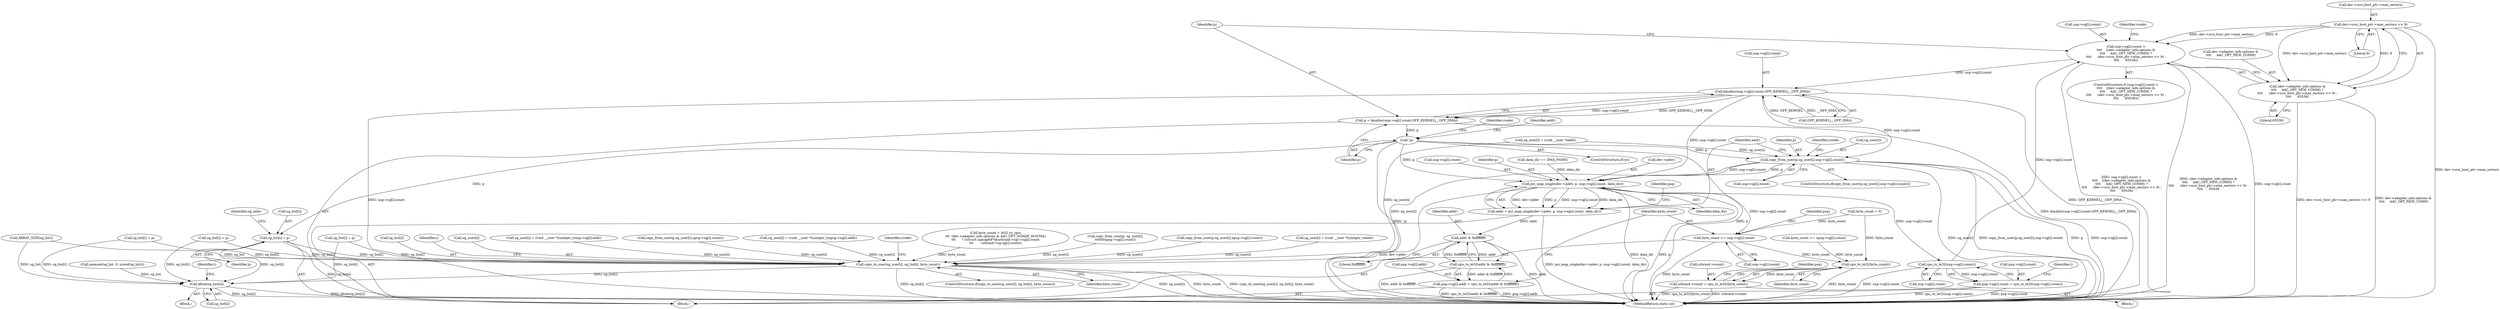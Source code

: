 digraph "0_linux_b4789b8e6be3151a955ade74872822f30e8cd914@pointer" {
"1001003" [label="(Call,dev->scsi_host_ptr->max_sectors << 9)"];
"1000987" [label="(Call,usg->sg[i].count >\n\t\t\t\t    ((dev->adapter_info.options &\n\t\t\t\t     AAC_OPT_NEW_COMM) ?\n\t\t\t\t      (dev->scsi_host_ptr->max_sectors << 9) :\n\t\t\t\t      65536))"];
"1001019" [label="(Call,kmalloc(usg->sg[i].count,GFP_KERNEL|__GFP_DMA))"];
"1001017" [label="(Call,p = kmalloc(usg->sg[i].count,GFP_KERNEL|__GFP_DMA))"];
"1001031" [label="(Call,!p)"];
"1001074" [label="(Call,sg_list[i] = p)"];
"1001416" [label="(Call,copy_to_user(sg_user[i], sg_list[i], byte_count))"];
"1001461" [label="(Call,kfree(sg_list[i]))"];
"1001088" [label="(Call,copy_from_user(p,sg_user[i],usg->sg[i].count))"];
"1001108" [label="(Call,pci_map_single(dev->pdev, p, usg->sg[i].count, data_dir))"];
"1001106" [label="(Call,addr = pci_map_single(dev->pdev, p, usg->sg[i].count, data_dir))"];
"1001130" [label="(Call,addr & 0xffffffff)"];
"1001129" [label="(Call,cpu_to_le32(addr & 0xffffffff))"];
"1001121" [label="(Call,psg->sg[i].addr = cpu_to_le32(addr & 0xffffffff))"];
"1001133" [label="(Call,byte_count += usg->sg[i].count)"];
"1001326" [label="(Call,cpu_to_le32(byte_count))"];
"1001322" [label="(Call,srbcmd->count = cpu_to_le32(byte_count))"];
"1001150" [label="(Call,cpu_to_le32(usg->sg[i].count))"];
"1001142" [label="(Call,psg->sg[i].count = cpu_to_le32(usg->sg[i].count))"];
"1000995" [label="(Call,(dev->adapter_info.options &\n\t\t\t\t     AAC_OPT_NEW_COMM) ?\n\t\t\t\t      (dev->scsi_host_ptr->max_sectors << 9) :\n\t\t\t\t      65536)"];
"1001135" [label="(Call,usg->sg[i].count)"];
"1000995" [label="(Call,(dev->adapter_info.options &\n\t\t\t\t     AAC_OPT_NEW_COMM) ?\n\t\t\t\t      (dev->scsi_host_ptr->max_sectors << 9) :\n\t\t\t\t      65536)"];
"1001225" [label="(Call,sg_user[i] = (void __user *)(uintptr_t)upsg->sg[i].addr)"];
"1001132" [label="(Literal,0xffffffff)"];
"1001151" [label="(Call,usg->sg[i].count)"];
"1001326" [label="(Call,cpu_to_le32(byte_count))"];
"1001018" [label="(Identifier,p)"];
"1001009" [label="(Literal,9)"];
"1001106" [label="(Call,addr = pci_map_single(dev->pdev, p, usg->sg[i].count, data_dir))"];
"1000988" [label="(Call,usg->sg[i].count)"];
"1001415" [label="(ControlStructure,if(copy_to_user(sg_user[i], sg_list[i], byte_count)))"];
"1001088" [label="(Call,copy_from_user(p,sg_user[i],usg->sg[i].count))"];
"1001461" [label="(Call,kfree(sg_list[i]))"];
"1001322" [label="(Call,srbcmd->count = cpu_to_le32(byte_count))"];
"1001087" [label="(ControlStructure,if(copy_from_user(p,sg_user[i],usg->sg[i].count)))"];
"1001131" [label="(Identifier,addr)"];
"1001102" [label="(Identifier,rcode)"];
"1001017" [label="(Call,p = kmalloc(usg->sg[i].count,GFP_KERNEL|__GFP_DMA))"];
"1001078" [label="(Identifier,p)"];
"1001027" [label="(Call,GFP_KERNEL|__GFP_DMA)"];
"1001074" [label="(Call,sg_list[i] = p)"];
"1001426" [label="(Identifier,rcode)"];
"1001020" [label="(Call,usg->sg[i].count)"];
"1001383" [label="(Call,byte_count = le32_to_cpu(\n\t\t\t  (dev->adapter_info.options & AAC_OPT_SGMAP_HOST64)\n\t\t\t      ? ((struct sgmap64*)&srbcmd->sg)->sg[i].count\n\t\t\t      : srbcmd->sg.sg[i].count))"];
"1001133" [label="(Call,byte_count += usg->sg[i].count)"];
"1001130" [label="(Call,addr & 0xffffffff)"];
"1000982" [label="(Identifier,i)"];
"1001134" [label="(Identifier,byte_count)"];
"1001240" [label="(Call,sg_list[i] = p)"];
"1001323" [label="(Call,srbcmd->count)"];
"1001067" [label="(Call,sg_user[i] = (void __user *)addr)"];
"1001254" [label="(Call,copy_from_user(p, sg_user[i],\n\t\t\t\t\t\t\tupsg->sg[i].count))"];
"1001031" [label="(Call,!p)"];
"1001004" [label="(Call,dev->scsi_host_ptr->max_sectors)"];
"1000996" [label="(Call,dev->adapter_info.options &\n\t\t\t\t     AAC_OPT_NEW_COMM)"];
"1000830" [label="(Call,copy_from_user(p,sg_user[i],upsg->sg[i].count))"];
"1001090" [label="(Call,sg_user[i])"];
"1000208" [label="(Call,memset(sg_list, 0, sizeof(sg_list)))"];
"1000594" [label="(Call,sg_list[i] = p)"];
"1000585" [label="(Call,sg_user[i] = (void __user *)(uintptr_t)addr)"];
"1000816" [label="(Call,sg_list[i] = p)"];
"1001297" [label="(Call,byte_count += upsg->sg[i].count)"];
"1001089" [label="(Identifier,p)"];
"1001019" [label="(Call,kmalloc(usg->sg[i].count,GFP_KERNEL|__GFP_DMA))"];
"1001108" [label="(Call,pci_map_single(dev->pdev, p, usg->sg[i].count, data_dir))"];
"1001122" [label="(Call,psg->sg[i].addr)"];
"1001460" [label="(Block,)"];
"1001107" [label="(Identifier,addr)"];
"1001113" [label="(Call,usg->sg[i].count)"];
"1001121" [label="(Call,psg->sg[i].addr = cpu_to_le32(addr & 0xffffffff))"];
"1000986" [label="(ControlStructure,if (usg->sg[i].count >\n\t\t\t\t    ((dev->adapter_info.options &\n\t\t\t\t     AAC_OPT_NEW_COMM) ?\n\t\t\t\t      (dev->scsi_host_ptr->max_sectors << 9) :\n\t\t\t\t      65536)))"];
"1001080" [label="(Identifier,sg_indx)"];
"1001420" [label="(Call,sg_list[i])"];
"1001146" [label="(Identifier,psg)"];
"1001010" [label="(Literal,65536)"];
"1001112" [label="(Identifier,p)"];
"1000983" [label="(Block,)"];
"1001013" [label="(Identifier,rcode)"];
"1001459" [label="(Identifier,i)"];
"1001381" [label="(Identifier,i)"];
"1001330" [label="(Identifier,psg)"];
"1001143" [label="(Call,psg->sg[i].count)"];
"1001093" [label="(Call,usg->sg[i].count)"];
"1001129" [label="(Call,cpu_to_le32(addr & 0xffffffff))"];
"1001040" [label="(Identifier,addr)"];
"1001142" [label="(Call,psg->sg[i].count = cpu_to_le32(usg->sg[i].count))"];
"1000438" [label="(Call,data_dir == DMA_NONE)"];
"1001477" [label="(MethodReturn,static int)"];
"1001416" [label="(Call,copy_to_user(sg_user[i], sg_list[i], byte_count))"];
"1001150" [label="(Call,cpu_to_le32(usg->sg[i].count))"];
"1001327" [label="(Identifier,byte_count)"];
"1001109" [label="(Call,dev->pdev)"];
"1001423" [label="(Identifier,byte_count)"];
"1001032" [label="(Identifier,p)"];
"1001030" [label="(ControlStructure,if(!p))"];
"1001035" [label="(Identifier,rcode)"];
"1001075" [label="(Call,sg_list[i])"];
"1000946" [label="(Block,)"];
"1001417" [label="(Call,sg_user[i])"];
"1001120" [label="(Identifier,data_dir)"];
"1000452" [label="(Call,byte_count = 0)"];
"1001125" [label="(Identifier,psg)"];
"1001003" [label="(Call,dev->scsi_host_ptr->max_sectors << 9)"];
"1000379" [label="(Call,ARRAY_SIZE(sg_list))"];
"1001462" [label="(Call,sg_list[i])"];
"1000801" [label="(Call,sg_user[i] = (void __user *)(uintptr_t)usg->sg[i].addr)"];
"1000987" [label="(Call,usg->sg[i].count >\n\t\t\t\t    ((dev->adapter_info.options &\n\t\t\t\t     AAC_OPT_NEW_COMM) ?\n\t\t\t\t      (dev->scsi_host_ptr->max_sectors << 9) :\n\t\t\t\t      65536))"];
"1000608" [label="(Call,copy_from_user(p,sg_user[i],upsg->sg[i].count))"];
"1001003" -> "1000995"  [label="AST: "];
"1001003" -> "1001009"  [label="CFG: "];
"1001004" -> "1001003"  [label="AST: "];
"1001009" -> "1001003"  [label="AST: "];
"1000995" -> "1001003"  [label="CFG: "];
"1001003" -> "1001477"  [label="DDG: dev->scsi_host_ptr->max_sectors"];
"1001003" -> "1000987"  [label="DDG: dev->scsi_host_ptr->max_sectors"];
"1001003" -> "1000987"  [label="DDG: 9"];
"1001003" -> "1000995"  [label="DDG: dev->scsi_host_ptr->max_sectors"];
"1001003" -> "1000995"  [label="DDG: 9"];
"1000987" -> "1000986"  [label="AST: "];
"1000987" -> "1000995"  [label="CFG: "];
"1000988" -> "1000987"  [label="AST: "];
"1000995" -> "1000987"  [label="AST: "];
"1001013" -> "1000987"  [label="CFG: "];
"1001018" -> "1000987"  [label="CFG: "];
"1000987" -> "1001477"  [label="DDG: usg->sg[i].count"];
"1000987" -> "1001477"  [label="DDG: usg->sg[i].count >\n\t\t\t\t    ((dev->adapter_info.options &\n\t\t\t\t     AAC_OPT_NEW_COMM) ?\n\t\t\t\t      (dev->scsi_host_ptr->max_sectors << 9) :\n\t\t\t\t      65536)"];
"1000987" -> "1001477"  [label="DDG: (dev->adapter_info.options &\n\t\t\t\t     AAC_OPT_NEW_COMM) ?\n\t\t\t\t      (dev->scsi_host_ptr->max_sectors << 9) :\n\t\t\t\t      65536"];
"1001150" -> "1000987"  [label="DDG: usg->sg[i].count"];
"1000987" -> "1001019"  [label="DDG: usg->sg[i].count"];
"1001019" -> "1001017"  [label="AST: "];
"1001019" -> "1001027"  [label="CFG: "];
"1001020" -> "1001019"  [label="AST: "];
"1001027" -> "1001019"  [label="AST: "];
"1001017" -> "1001019"  [label="CFG: "];
"1001019" -> "1001477"  [label="DDG: GFP_KERNEL|__GFP_DMA"];
"1001019" -> "1001477"  [label="DDG: usg->sg[i].count"];
"1001019" -> "1001017"  [label="DDG: usg->sg[i].count"];
"1001019" -> "1001017"  [label="DDG: GFP_KERNEL|__GFP_DMA"];
"1001027" -> "1001019"  [label="DDG: GFP_KERNEL"];
"1001027" -> "1001019"  [label="DDG: __GFP_DMA"];
"1001019" -> "1001088"  [label="DDG: usg->sg[i].count"];
"1001019" -> "1001108"  [label="DDG: usg->sg[i].count"];
"1001017" -> "1000983"  [label="AST: "];
"1001018" -> "1001017"  [label="AST: "];
"1001032" -> "1001017"  [label="CFG: "];
"1001017" -> "1001477"  [label="DDG: kmalloc(usg->sg[i].count,GFP_KERNEL|__GFP_DMA)"];
"1001017" -> "1001031"  [label="DDG: p"];
"1001031" -> "1001030"  [label="AST: "];
"1001031" -> "1001032"  [label="CFG: "];
"1001032" -> "1001031"  [label="AST: "];
"1001035" -> "1001031"  [label="CFG: "];
"1001040" -> "1001031"  [label="CFG: "];
"1001031" -> "1001477"  [label="DDG: p"];
"1001031" -> "1001477"  [label="DDG: !p"];
"1001031" -> "1001074"  [label="DDG: p"];
"1001031" -> "1001088"  [label="DDG: p"];
"1001031" -> "1001108"  [label="DDG: p"];
"1001074" -> "1000983"  [label="AST: "];
"1001074" -> "1001078"  [label="CFG: "];
"1001075" -> "1001074"  [label="AST: "];
"1001078" -> "1001074"  [label="AST: "];
"1001080" -> "1001074"  [label="CFG: "];
"1001074" -> "1001477"  [label="DDG: sg_list[i]"];
"1001074" -> "1001416"  [label="DDG: sg_list[i]"];
"1001074" -> "1001461"  [label="DDG: sg_list[i]"];
"1001416" -> "1001415"  [label="AST: "];
"1001416" -> "1001423"  [label="CFG: "];
"1001417" -> "1001416"  [label="AST: "];
"1001420" -> "1001416"  [label="AST: "];
"1001423" -> "1001416"  [label="AST: "];
"1001426" -> "1001416"  [label="CFG: "];
"1001381" -> "1001416"  [label="CFG: "];
"1001416" -> "1001477"  [label="DDG: sg_user[i]"];
"1001416" -> "1001477"  [label="DDG: byte_count"];
"1001416" -> "1001477"  [label="DDG: copy_to_user(sg_user[i], sg_list[i], byte_count)"];
"1001416" -> "1001477"  [label="DDG: sg_list[i]"];
"1000801" -> "1001416"  [label="DDG: sg_user[i]"];
"1000608" -> "1001416"  [label="DDG: sg_user[i]"];
"1000585" -> "1001416"  [label="DDG: sg_user[i]"];
"1001254" -> "1001416"  [label="DDG: sg_user[i]"];
"1000830" -> "1001416"  [label="DDG: sg_user[i]"];
"1001067" -> "1001416"  [label="DDG: sg_user[i]"];
"1001225" -> "1001416"  [label="DDG: sg_user[i]"];
"1001088" -> "1001416"  [label="DDG: sg_user[i]"];
"1000594" -> "1001416"  [label="DDG: sg_list[i]"];
"1000816" -> "1001416"  [label="DDG: sg_list[i]"];
"1000379" -> "1001416"  [label="DDG: sg_list"];
"1001240" -> "1001416"  [label="DDG: sg_list[i]"];
"1001383" -> "1001416"  [label="DDG: byte_count"];
"1001416" -> "1001461"  [label="DDG: sg_list[i]"];
"1001461" -> "1001460"  [label="AST: "];
"1001461" -> "1001462"  [label="CFG: "];
"1001462" -> "1001461"  [label="AST: "];
"1001459" -> "1001461"  [label="CFG: "];
"1001461" -> "1001477"  [label="DDG: sg_list[i]"];
"1001461" -> "1001477"  [label="DDG: kfree(sg_list[i])"];
"1000208" -> "1001461"  [label="DDG: sg_list"];
"1000594" -> "1001461"  [label="DDG: sg_list[i]"];
"1000816" -> "1001461"  [label="DDG: sg_list[i]"];
"1000379" -> "1001461"  [label="DDG: sg_list"];
"1001240" -> "1001461"  [label="DDG: sg_list[i]"];
"1001088" -> "1001087"  [label="AST: "];
"1001088" -> "1001093"  [label="CFG: "];
"1001089" -> "1001088"  [label="AST: "];
"1001090" -> "1001088"  [label="AST: "];
"1001093" -> "1001088"  [label="AST: "];
"1001102" -> "1001088"  [label="CFG: "];
"1001107" -> "1001088"  [label="CFG: "];
"1001088" -> "1001477"  [label="DDG: copy_from_user(p,sg_user[i],usg->sg[i].count)"];
"1001088" -> "1001477"  [label="DDG: p"];
"1001088" -> "1001477"  [label="DDG: usg->sg[i].count"];
"1001088" -> "1001477"  [label="DDG: sg_user[i]"];
"1001067" -> "1001088"  [label="DDG: sg_user[i]"];
"1001088" -> "1001108"  [label="DDG: p"];
"1001088" -> "1001108"  [label="DDG: usg->sg[i].count"];
"1001108" -> "1001106"  [label="AST: "];
"1001108" -> "1001120"  [label="CFG: "];
"1001109" -> "1001108"  [label="AST: "];
"1001112" -> "1001108"  [label="AST: "];
"1001113" -> "1001108"  [label="AST: "];
"1001120" -> "1001108"  [label="AST: "];
"1001106" -> "1001108"  [label="CFG: "];
"1001108" -> "1001477"  [label="DDG: dev->pdev"];
"1001108" -> "1001477"  [label="DDG: data_dir"];
"1001108" -> "1001477"  [label="DDG: p"];
"1001108" -> "1001106"  [label="DDG: dev->pdev"];
"1001108" -> "1001106"  [label="DDG: p"];
"1001108" -> "1001106"  [label="DDG: usg->sg[i].count"];
"1001108" -> "1001106"  [label="DDG: data_dir"];
"1000438" -> "1001108"  [label="DDG: data_dir"];
"1001108" -> "1001133"  [label="DDG: usg->sg[i].count"];
"1001108" -> "1001150"  [label="DDG: usg->sg[i].count"];
"1001106" -> "1000983"  [label="AST: "];
"1001107" -> "1001106"  [label="AST: "];
"1001125" -> "1001106"  [label="CFG: "];
"1001106" -> "1001477"  [label="DDG: pci_map_single(dev->pdev, p, usg->sg[i].count, data_dir)"];
"1001106" -> "1001130"  [label="DDG: addr"];
"1001130" -> "1001129"  [label="AST: "];
"1001130" -> "1001132"  [label="CFG: "];
"1001131" -> "1001130"  [label="AST: "];
"1001132" -> "1001130"  [label="AST: "];
"1001129" -> "1001130"  [label="CFG: "];
"1001130" -> "1001477"  [label="DDG: addr"];
"1001130" -> "1001129"  [label="DDG: addr"];
"1001130" -> "1001129"  [label="DDG: 0xffffffff"];
"1001129" -> "1001121"  [label="AST: "];
"1001121" -> "1001129"  [label="CFG: "];
"1001129" -> "1001477"  [label="DDG: addr & 0xffffffff"];
"1001129" -> "1001121"  [label="DDG: addr & 0xffffffff"];
"1001121" -> "1000983"  [label="AST: "];
"1001122" -> "1001121"  [label="AST: "];
"1001134" -> "1001121"  [label="CFG: "];
"1001121" -> "1001477"  [label="DDG: cpu_to_le32(addr & 0xffffffff)"];
"1001121" -> "1001477"  [label="DDG: psg->sg[i].addr"];
"1001133" -> "1000983"  [label="AST: "];
"1001133" -> "1001135"  [label="CFG: "];
"1001134" -> "1001133"  [label="AST: "];
"1001135" -> "1001133"  [label="AST: "];
"1001146" -> "1001133"  [label="CFG: "];
"1001133" -> "1001477"  [label="DDG: byte_count"];
"1000452" -> "1001133"  [label="DDG: byte_count"];
"1001133" -> "1001326"  [label="DDG: byte_count"];
"1001326" -> "1001322"  [label="AST: "];
"1001326" -> "1001327"  [label="CFG: "];
"1001327" -> "1001326"  [label="AST: "];
"1001322" -> "1001326"  [label="CFG: "];
"1001326" -> "1001477"  [label="DDG: byte_count"];
"1001326" -> "1001322"  [label="DDG: byte_count"];
"1000452" -> "1001326"  [label="DDG: byte_count"];
"1001297" -> "1001326"  [label="DDG: byte_count"];
"1001322" -> "1000946"  [label="AST: "];
"1001323" -> "1001322"  [label="AST: "];
"1001330" -> "1001322"  [label="CFG: "];
"1001322" -> "1001477"  [label="DDG: cpu_to_le32(byte_count)"];
"1001322" -> "1001477"  [label="DDG: srbcmd->count"];
"1001150" -> "1001142"  [label="AST: "];
"1001150" -> "1001151"  [label="CFG: "];
"1001151" -> "1001150"  [label="AST: "];
"1001142" -> "1001150"  [label="CFG: "];
"1001150" -> "1001477"  [label="DDG: usg->sg[i].count"];
"1001150" -> "1001142"  [label="DDG: usg->sg[i].count"];
"1001142" -> "1000983"  [label="AST: "];
"1001143" -> "1001142"  [label="AST: "];
"1000982" -> "1001142"  [label="CFG: "];
"1001142" -> "1001477"  [label="DDG: cpu_to_le32(usg->sg[i].count)"];
"1001142" -> "1001477"  [label="DDG: psg->sg[i].count"];
"1000995" -> "1001010"  [label="CFG: "];
"1000996" -> "1000995"  [label="AST: "];
"1001010" -> "1000995"  [label="AST: "];
"1000995" -> "1001477"  [label="DDG: dev->adapter_info.options &\n\t\t\t\t     AAC_OPT_NEW_COMM"];
"1000995" -> "1001477"  [label="DDG: dev->scsi_host_ptr->max_sectors << 9"];
}
